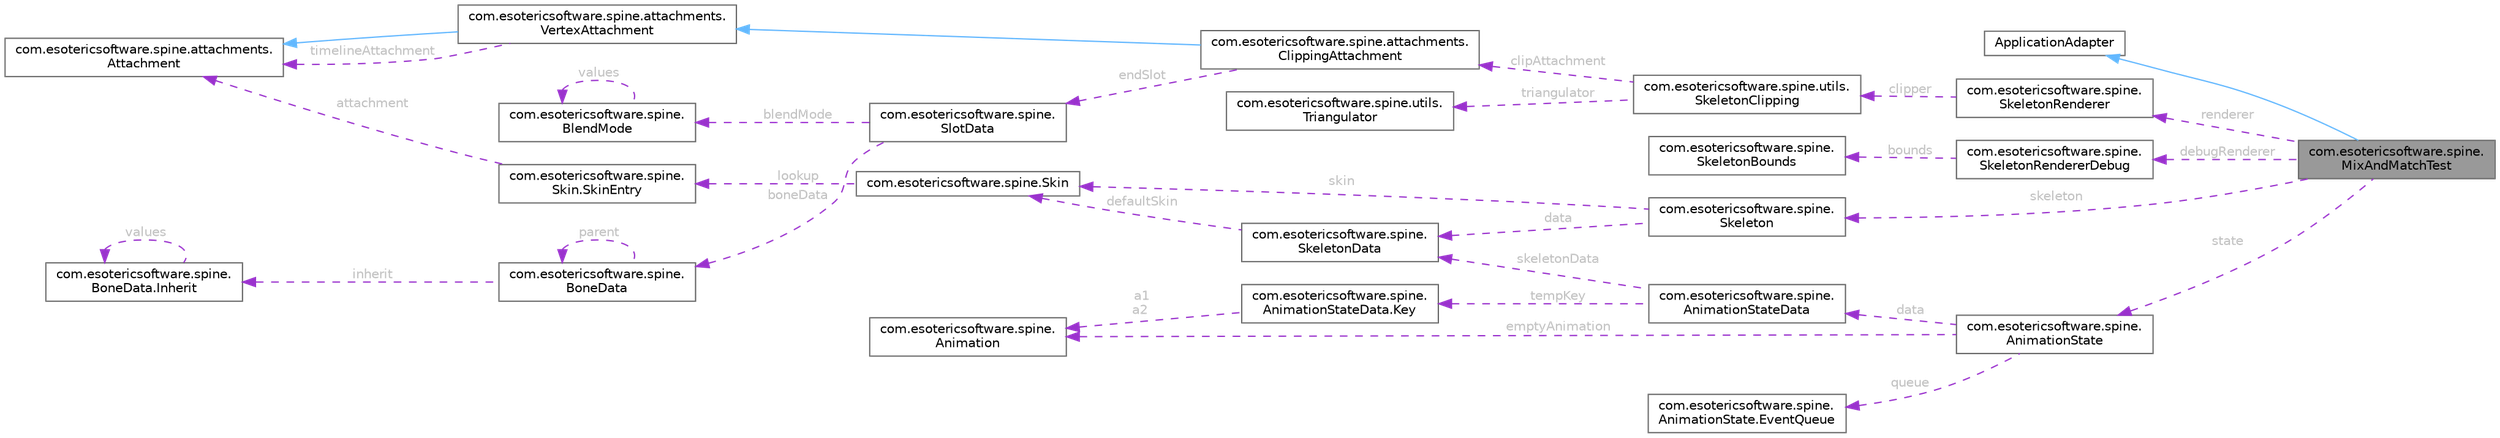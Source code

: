digraph "com.esotericsoftware.spine.MixAndMatchTest"
{
 // LATEX_PDF_SIZE
  bgcolor="transparent";
  edge [fontname=Helvetica,fontsize=10,labelfontname=Helvetica,labelfontsize=10];
  node [fontname=Helvetica,fontsize=10,shape=box,height=0.2,width=0.4];
  rankdir="LR";
  Node1 [id="Node000001",label="com.esotericsoftware.spine.\lMixAndMatchTest",height=0.2,width=0.4,color="gray40", fillcolor="grey60", style="filled", fontcolor="black",tooltip=" "];
  Node2 -> Node1 [id="edge1_Node000001_Node000002",dir="back",color="steelblue1",style="solid",tooltip=" "];
  Node2 [id="Node000002",label="ApplicationAdapter",height=0.2,width=0.4,color="gray40", fillcolor="white", style="filled",tooltip=" "];
  Node3 -> Node1 [id="edge2_Node000001_Node000003",dir="back",color="darkorchid3",style="dashed",tooltip=" ",label=" renderer",fontcolor="grey" ];
  Node3 [id="Node000003",label="com.esotericsoftware.spine.\lSkeletonRenderer",height=0.2,width=0.4,color="gray40", fillcolor="white", style="filled",URL="$classcom_1_1esotericsoftware_1_1spine_1_1_skeleton_renderer.html",tooltip=" "];
  Node4 -> Node3 [id="edge3_Node000003_Node000004",dir="back",color="darkorchid3",style="dashed",tooltip=" ",label=" clipper",fontcolor="grey" ];
  Node4 [id="Node000004",label="com.esotericsoftware.spine.utils.\lSkeletonClipping",height=0.2,width=0.4,color="gray40", fillcolor="white", style="filled",URL="$classcom_1_1esotericsoftware_1_1spine_1_1utils_1_1_skeleton_clipping.html",tooltip=" "];
  Node5 -> Node4 [id="edge4_Node000004_Node000005",dir="back",color="darkorchid3",style="dashed",tooltip=" ",label=" triangulator",fontcolor="grey" ];
  Node5 [id="Node000005",label="com.esotericsoftware.spine.utils.\lTriangulator",height=0.2,width=0.4,color="gray40", fillcolor="white", style="filled",URL="$classcom_1_1esotericsoftware_1_1spine_1_1utils_1_1_triangulator.html",tooltip=" "];
  Node6 -> Node4 [id="edge5_Node000004_Node000006",dir="back",color="darkorchid3",style="dashed",tooltip=" ",label=" clipAttachment",fontcolor="grey" ];
  Node6 [id="Node000006",label="com.esotericsoftware.spine.attachments.\lClippingAttachment",height=0.2,width=0.4,color="gray40", fillcolor="white", style="filled",URL="$classcom_1_1esotericsoftware_1_1spine_1_1attachments_1_1_clipping_attachment.html",tooltip=" "];
  Node7 -> Node6 [id="edge6_Node000006_Node000007",dir="back",color="steelblue1",style="solid",tooltip=" "];
  Node7 [id="Node000007",label="com.esotericsoftware.spine.attachments.\lVertexAttachment",height=0.2,width=0.4,color="gray40", fillcolor="white", style="filled",URL="$classcom_1_1esotericsoftware_1_1spine_1_1attachments_1_1_vertex_attachment.html",tooltip=" "];
  Node8 -> Node7 [id="edge7_Node000007_Node000008",dir="back",color="steelblue1",style="solid",tooltip=" "];
  Node8 [id="Node000008",label="com.esotericsoftware.spine.attachments.\lAttachment",height=0.2,width=0.4,color="gray40", fillcolor="white", style="filled",URL="$classcom_1_1esotericsoftware_1_1spine_1_1attachments_1_1_attachment.html",tooltip=" "];
  Node8 -> Node7 [id="edge8_Node000007_Node000008",dir="back",color="darkorchid3",style="dashed",tooltip=" ",label=" timelineAttachment",fontcolor="grey" ];
  Node9 -> Node6 [id="edge9_Node000006_Node000009",dir="back",color="darkorchid3",style="dashed",tooltip=" ",label=" endSlot",fontcolor="grey" ];
  Node9 [id="Node000009",label="com.esotericsoftware.spine.\lSlotData",height=0.2,width=0.4,color="gray40", fillcolor="white", style="filled",URL="$classcom_1_1esotericsoftware_1_1spine_1_1_slot_data.html",tooltip=" "];
  Node10 -> Node9 [id="edge10_Node000009_Node000010",dir="back",color="darkorchid3",style="dashed",tooltip=" ",label=" boneData",fontcolor="grey" ];
  Node10 [id="Node000010",label="com.esotericsoftware.spine.\lBoneData",height=0.2,width=0.4,color="gray40", fillcolor="white", style="filled",URL="$classcom_1_1esotericsoftware_1_1spine_1_1_bone_data.html",tooltip=" "];
  Node10 -> Node10 [id="edge11_Node000010_Node000010",dir="back",color="darkorchid3",style="dashed",tooltip=" ",label=" parent",fontcolor="grey" ];
  Node11 -> Node10 [id="edge12_Node000010_Node000011",dir="back",color="darkorchid3",style="dashed",tooltip=" ",label=" inherit",fontcolor="grey" ];
  Node11 [id="Node000011",label="com.esotericsoftware.spine.\lBoneData.Inherit",height=0.2,width=0.4,color="gray40", fillcolor="white", style="filled",URL="$enumcom_1_1esotericsoftware_1_1spine_1_1_bone_data_1_1_inherit.html",tooltip=" "];
  Node11 -> Node11 [id="edge13_Node000011_Node000011",dir="back",color="darkorchid3",style="dashed",tooltip=" ",label=" values",fontcolor="grey" ];
  Node12 -> Node9 [id="edge14_Node000009_Node000012",dir="back",color="darkorchid3",style="dashed",tooltip=" ",label=" blendMode",fontcolor="grey" ];
  Node12 [id="Node000012",label="com.esotericsoftware.spine.\lBlendMode",height=0.2,width=0.4,color="gray40", fillcolor="white", style="filled",URL="$enumcom_1_1esotericsoftware_1_1spine_1_1_blend_mode.html",tooltip=" "];
  Node12 -> Node12 [id="edge15_Node000012_Node000012",dir="back",color="darkorchid3",style="dashed",tooltip=" ",label=" values",fontcolor="grey" ];
  Node13 -> Node1 [id="edge16_Node000001_Node000013",dir="back",color="darkorchid3",style="dashed",tooltip=" ",label=" debugRenderer",fontcolor="grey" ];
  Node13 [id="Node000013",label="com.esotericsoftware.spine.\lSkeletonRendererDebug",height=0.2,width=0.4,color="gray40", fillcolor="white", style="filled",URL="$classcom_1_1esotericsoftware_1_1spine_1_1_skeleton_renderer_debug.html",tooltip=" "];
  Node14 -> Node13 [id="edge17_Node000013_Node000014",dir="back",color="darkorchid3",style="dashed",tooltip=" ",label=" bounds",fontcolor="grey" ];
  Node14 [id="Node000014",label="com.esotericsoftware.spine.\lSkeletonBounds",height=0.2,width=0.4,color="gray40", fillcolor="white", style="filled",URL="$classcom_1_1esotericsoftware_1_1spine_1_1_skeleton_bounds.html",tooltip=" "];
  Node15 -> Node1 [id="edge18_Node000001_Node000015",dir="back",color="darkorchid3",style="dashed",tooltip=" ",label=" skeleton",fontcolor="grey" ];
  Node15 [id="Node000015",label="com.esotericsoftware.spine.\lSkeleton",height=0.2,width=0.4,color="gray40", fillcolor="white", style="filled",URL="$classcom_1_1esotericsoftware_1_1spine_1_1_skeleton.html",tooltip=" "];
  Node16 -> Node15 [id="edge19_Node000015_Node000016",dir="back",color="darkorchid3",style="dashed",tooltip=" ",label=" data",fontcolor="grey" ];
  Node16 [id="Node000016",label="com.esotericsoftware.spine.\lSkeletonData",height=0.2,width=0.4,color="gray40", fillcolor="white", style="filled",URL="$classcom_1_1esotericsoftware_1_1spine_1_1_skeleton_data.html",tooltip=" "];
  Node17 -> Node16 [id="edge20_Node000016_Node000017",dir="back",color="darkorchid3",style="dashed",tooltip=" ",label=" defaultSkin",fontcolor="grey" ];
  Node17 [id="Node000017",label="com.esotericsoftware.spine.Skin",height=0.2,width=0.4,color="gray40", fillcolor="white", style="filled",URL="$classcom_1_1esotericsoftware_1_1spine_1_1_skin.html",tooltip=" "];
  Node18 -> Node17 [id="edge21_Node000017_Node000018",dir="back",color="darkorchid3",style="dashed",tooltip=" ",label=" lookup",fontcolor="grey" ];
  Node18 [id="Node000018",label="com.esotericsoftware.spine.\lSkin.SkinEntry",height=0.2,width=0.4,color="gray40", fillcolor="white", style="filled",URL="$classcom_1_1esotericsoftware_1_1spine_1_1_skin_1_1_skin_entry.html",tooltip=" "];
  Node8 -> Node18 [id="edge22_Node000018_Node000008",dir="back",color="darkorchid3",style="dashed",tooltip=" ",label=" attachment",fontcolor="grey" ];
  Node17 -> Node15 [id="edge23_Node000015_Node000017",dir="back",color="darkorchid3",style="dashed",tooltip=" ",label=" skin",fontcolor="grey" ];
  Node19 -> Node1 [id="edge24_Node000001_Node000019",dir="back",color="darkorchid3",style="dashed",tooltip=" ",label=" state",fontcolor="grey" ];
  Node19 [id="Node000019",label="com.esotericsoftware.spine.\lAnimationState",height=0.2,width=0.4,color="gray40", fillcolor="white", style="filled",URL="$classcom_1_1esotericsoftware_1_1spine_1_1_animation_state.html",tooltip=" "];
  Node20 -> Node19 [id="edge25_Node000019_Node000020",dir="back",color="darkorchid3",style="dashed",tooltip=" ",label=" emptyAnimation",fontcolor="grey" ];
  Node20 [id="Node000020",label="com.esotericsoftware.spine.\lAnimation",height=0.2,width=0.4,color="gray40", fillcolor="white", style="filled",URL="$classcom_1_1esotericsoftware_1_1spine_1_1_animation.html",tooltip=" "];
  Node21 -> Node19 [id="edge26_Node000019_Node000021",dir="back",color="darkorchid3",style="dashed",tooltip=" ",label=" data",fontcolor="grey" ];
  Node21 [id="Node000021",label="com.esotericsoftware.spine.\lAnimationStateData",height=0.2,width=0.4,color="gray40", fillcolor="white", style="filled",URL="$classcom_1_1esotericsoftware_1_1spine_1_1_animation_state_data.html",tooltip=" "];
  Node16 -> Node21 [id="edge27_Node000021_Node000016",dir="back",color="darkorchid3",style="dashed",tooltip=" ",label=" skeletonData",fontcolor="grey" ];
  Node22 -> Node21 [id="edge28_Node000021_Node000022",dir="back",color="darkorchid3",style="dashed",tooltip=" ",label=" tempKey",fontcolor="grey" ];
  Node22 [id="Node000022",label="com.esotericsoftware.spine.\lAnimationStateData.Key",height=0.2,width=0.4,color="gray40", fillcolor="white", style="filled",URL="$classcom_1_1esotericsoftware_1_1spine_1_1_animation_state_data_1_1_key.html",tooltip=" "];
  Node20 -> Node22 [id="edge29_Node000022_Node000020",dir="back",color="darkorchid3",style="dashed",tooltip=" ",label=" a1\na2",fontcolor="grey" ];
  Node23 -> Node19 [id="edge30_Node000019_Node000023",dir="back",color="darkorchid3",style="dashed",tooltip=" ",label=" queue",fontcolor="grey" ];
  Node23 [id="Node000023",label="com.esotericsoftware.spine.\lAnimationState.EventQueue",height=0.2,width=0.4,color="gray40", fillcolor="white", style="filled",URL="$classcom_1_1esotericsoftware_1_1spine_1_1_animation_state_1_1_event_queue.html",tooltip=" "];
}
